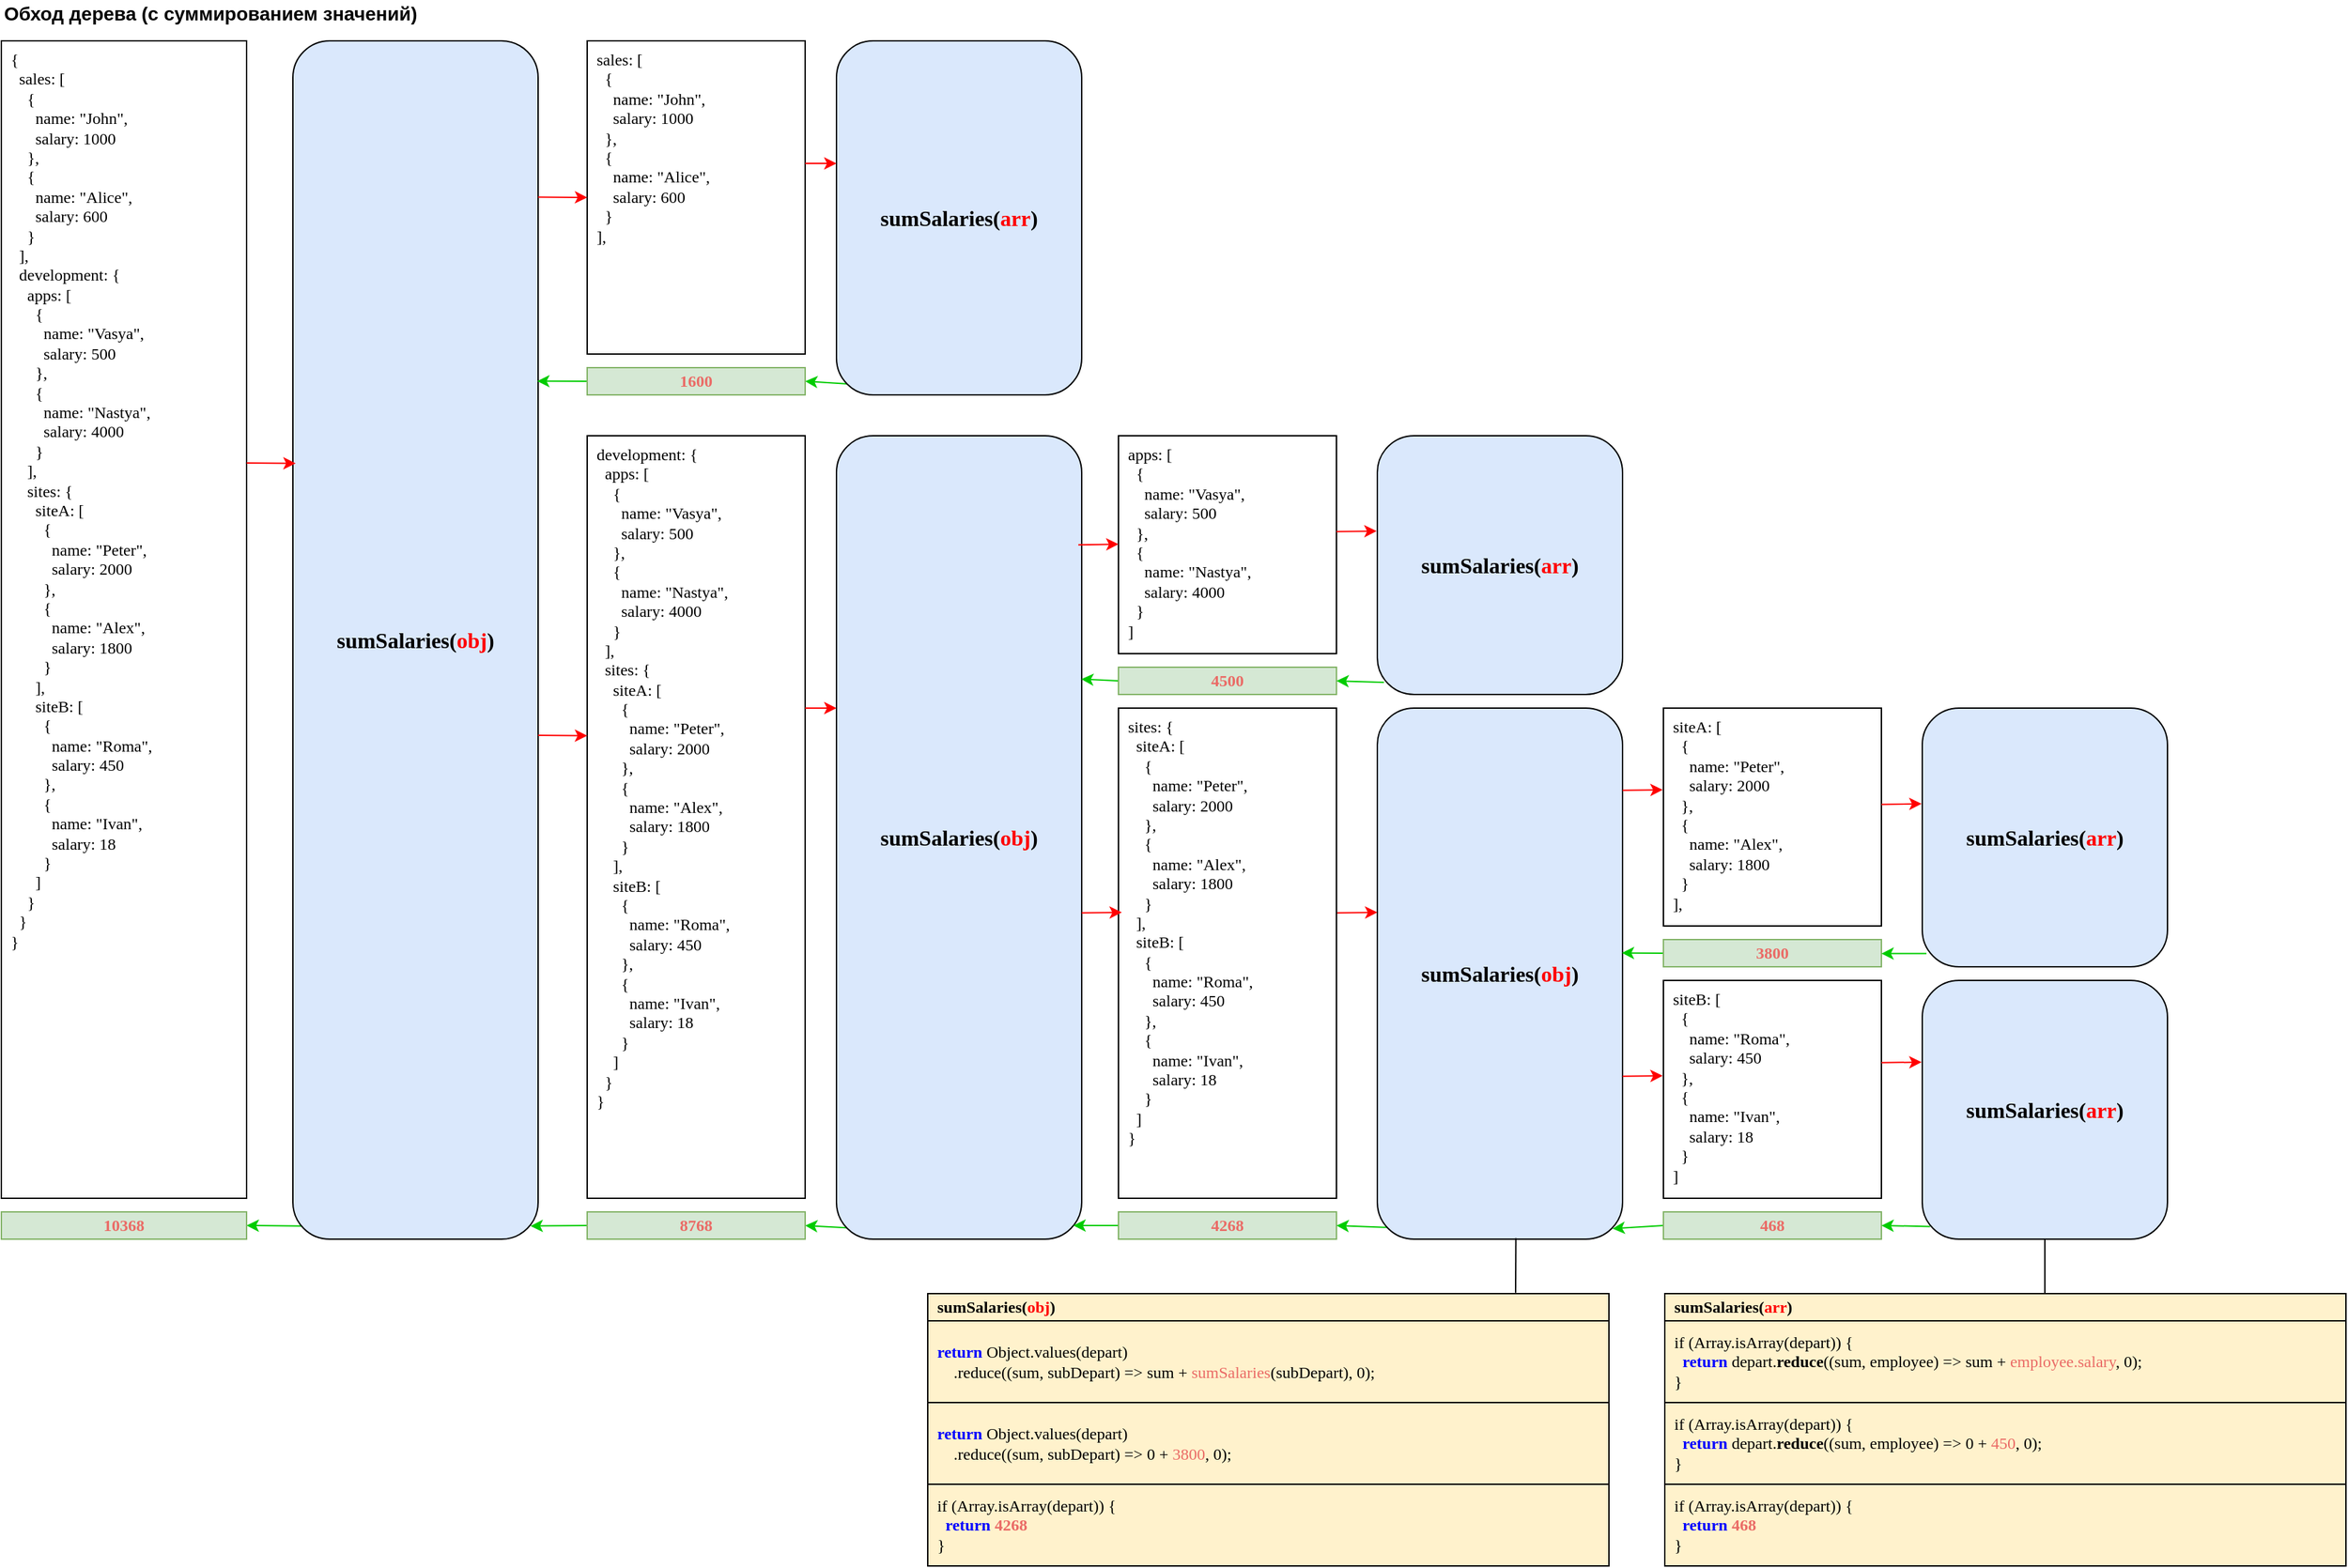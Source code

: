 <mxfile version="16.5.1" type="device"><diagram id="dmgtFecwRVRcoEDTW0UY" name="Page-1"><mxGraphModel dx="1185" dy="729" grid="1" gridSize="10" guides="1" tooltips="1" connect="1" arrows="1" fold="1" page="1" pageScale="1" pageWidth="827" pageHeight="1169" math="0" shadow="0"><root><mxCell id="0"/><mxCell id="1" parent="0"/><mxCell id="tH-CgoVg5Eu_WHXRyo8C-11" style="edgeStyle=none;rounded=0;orthogonalLoop=1;jettySize=auto;html=1;exitX=0.051;exitY=0.969;exitDx=0;exitDy=0;entryX=1;entryY=0.5;entryDx=0;entryDy=0;endArrow=classic;endFill=1;strokeColor=#00CC00;exitPerimeter=0;" parent="1" source="QXb-2TPMlepAqoLkhRyg-35" target="QH0IXqpswC3jFr7NmRqe-22" edge="1"><mxGeometry relative="1" as="geometry"/></mxCell><mxCell id="QXb-2TPMlepAqoLkhRyg-35" value="&lt;span style=&quot;font-weight: 700&quot;&gt;sumSalaries&lt;/span&gt;&lt;span style=&quot;font-weight: 700&quot;&gt;(&lt;font color=&quot;#ff0000&quot;&gt;arr&lt;/font&gt;)&lt;/span&gt;" style="rounded=1;fillColor=#dae8fc;strokeColor=default;shadow=0;gradientColor=none;whiteSpace=wrap;html=1;fontFamily=Consolas;fontSize=16;" parent="1" vertex="1"><mxGeometry x="633" y="40" width="180" height="260" as="geometry"/></mxCell><mxCell id="QXb-2TPMlepAqoLkhRyg-38" value="Обход дерева (с суммированием значений)" style="text;html=1;align=left;verticalAlign=middle;resizable=0;points=[];autosize=1;strokeColor=none;fillColor=none;fontStyle=1;fontSize=14;" parent="1" vertex="1"><mxGeometry x="20" y="10" width="320" height="20" as="geometry"/></mxCell><mxCell id="5UP8F2NL8LWJWZPyWAR8-9" value="&lt;div&gt;{&lt;/div&gt;&lt;div&gt;&amp;nbsp; sales: [&lt;/div&gt;&lt;div&gt;&amp;nbsp; &amp;nbsp; {&lt;/div&gt;&lt;div&gt;&amp;nbsp; &amp;nbsp; &amp;nbsp; name: &quot;John&quot;,&lt;/div&gt;&lt;div&gt;&amp;nbsp; &amp;nbsp; &amp;nbsp; salary: 1000&lt;/div&gt;&lt;div&gt;&amp;nbsp; &amp;nbsp; },&lt;/div&gt;&lt;div&gt;&amp;nbsp; &amp;nbsp; {&lt;/div&gt;&lt;div&gt;&amp;nbsp; &amp;nbsp; &amp;nbsp; name: &quot;Alice&quot;,&lt;/div&gt;&lt;div&gt;&amp;nbsp; &amp;nbsp; &amp;nbsp; salary: 600&lt;/div&gt;&lt;div&gt;&amp;nbsp; &amp;nbsp; }&lt;/div&gt;&lt;div&gt;&amp;nbsp; ],&lt;/div&gt;&lt;div&gt;&amp;nbsp; development: {&lt;/div&gt;&lt;div&gt;&amp;nbsp; &amp;nbsp; apps: [&lt;/div&gt;&lt;div&gt;&amp;nbsp; &amp;nbsp; &amp;nbsp; {&lt;/div&gt;&lt;div&gt;&amp;nbsp; &amp;nbsp; &amp;nbsp; &amp;nbsp; name: &quot;Vasya&quot;,&lt;/div&gt;&lt;div&gt;&amp;nbsp; &amp;nbsp; &amp;nbsp; &amp;nbsp; salary: 500&lt;/div&gt;&lt;div&gt;&amp;nbsp; &amp;nbsp; &amp;nbsp; },&lt;/div&gt;&lt;div&gt;&amp;nbsp; &amp;nbsp; &amp;nbsp; {&lt;/div&gt;&lt;div&gt;&amp;nbsp; &amp;nbsp; &amp;nbsp; &amp;nbsp; name: &quot;Nastya&quot;,&lt;/div&gt;&lt;div&gt;&amp;nbsp; &amp;nbsp; &amp;nbsp; &amp;nbsp; salary: 4000&lt;/div&gt;&lt;div&gt;&amp;nbsp; &amp;nbsp; &amp;nbsp; }&lt;/div&gt;&lt;div&gt;&amp;nbsp; &amp;nbsp; ],&lt;/div&gt;&lt;div&gt;&amp;nbsp; &amp;nbsp; sites: {&lt;/div&gt;&lt;div&gt;&amp;nbsp; &amp;nbsp; &amp;nbsp; siteA: [&lt;/div&gt;&lt;div&gt;&amp;nbsp; &amp;nbsp; &amp;nbsp; &amp;nbsp; {&lt;/div&gt;&lt;div&gt;&amp;nbsp; &amp;nbsp; &amp;nbsp; &amp;nbsp; &amp;nbsp; name: &quot;Peter&quot;,&lt;/div&gt;&lt;div&gt;&amp;nbsp; &amp;nbsp; &amp;nbsp; &amp;nbsp; &amp;nbsp; salary: 2000&lt;/div&gt;&lt;div&gt;&amp;nbsp; &amp;nbsp; &amp;nbsp; &amp;nbsp; },&lt;/div&gt;&lt;div&gt;&amp;nbsp; &amp;nbsp; &amp;nbsp; &amp;nbsp; {&lt;/div&gt;&lt;div&gt;&amp;nbsp; &amp;nbsp; &amp;nbsp; &amp;nbsp; &amp;nbsp; name: &quot;Alex&quot;,&lt;/div&gt;&lt;div&gt;&amp;nbsp; &amp;nbsp; &amp;nbsp; &amp;nbsp; &amp;nbsp; salary: 1800&lt;/div&gt;&lt;div&gt;&amp;nbsp; &amp;nbsp; &amp;nbsp; &amp;nbsp; }&lt;/div&gt;&lt;div&gt;&amp;nbsp; &amp;nbsp; &amp;nbsp; ],&lt;/div&gt;&lt;div&gt;&amp;nbsp; &amp;nbsp; &amp;nbsp; siteB: [&lt;/div&gt;&lt;div&gt;&amp;nbsp; &amp;nbsp; &amp;nbsp; &amp;nbsp; {&lt;/div&gt;&lt;div&gt;&amp;nbsp; &amp;nbsp; &amp;nbsp; &amp;nbsp; &amp;nbsp; name: &quot;Roma&quot;,&lt;/div&gt;&lt;div&gt;&amp;nbsp; &amp;nbsp; &amp;nbsp; &amp;nbsp; &amp;nbsp; salary: 450&lt;/div&gt;&lt;div&gt;&amp;nbsp; &amp;nbsp; &amp;nbsp; &amp;nbsp; },&lt;/div&gt;&lt;div&gt;&amp;nbsp; &amp;nbsp; &amp;nbsp; &amp;nbsp; {&lt;/div&gt;&lt;div&gt;&amp;nbsp; &amp;nbsp; &amp;nbsp; &amp;nbsp; &amp;nbsp; name: &quot;Ivan&quot;,&lt;/div&gt;&lt;div&gt;&amp;nbsp; &amp;nbsp; &amp;nbsp; &amp;nbsp; &amp;nbsp; salary: 18&lt;/div&gt;&lt;div&gt;&amp;nbsp; &amp;nbsp; &amp;nbsp; &amp;nbsp; }&lt;/div&gt;&lt;div&gt;&amp;nbsp; &amp;nbsp; &amp;nbsp; ]&lt;/div&gt;&lt;div&gt;&amp;nbsp; &amp;nbsp; }&lt;/div&gt;&lt;div&gt;&amp;nbsp; }&lt;/div&gt;&lt;div&gt;}&lt;/div&gt;" style="rounded=0;whiteSpace=wrap;html=1;shadow=0;fontFamily=Consolas;strokeColor=default;gradientColor=none;spacingLeft=5;spacingRight=5;align=left;verticalAlign=top;" parent="1" vertex="1"><mxGeometry x="20" y="40" width="180" height="850" as="geometry"/></mxCell><mxCell id="QH0IXqpswC3jFr7NmRqe-2" value="&lt;div&gt;sales: [&lt;/div&gt;&lt;div&gt;&amp;nbsp; {&lt;/div&gt;&lt;div&gt;&amp;nbsp; &amp;nbsp; name: &quot;John&quot;,&lt;/div&gt;&lt;div&gt;&amp;nbsp; &amp;nbsp; salary: 1000&lt;/div&gt;&lt;div&gt;&amp;nbsp; },&lt;/div&gt;&lt;div&gt;&amp;nbsp; {&lt;/div&gt;&lt;div&gt;&amp;nbsp; &amp;nbsp; name: &quot;Alice&quot;,&lt;/div&gt;&lt;div&gt;&amp;nbsp; &amp;nbsp; salary: 600&lt;/div&gt;&lt;div&gt;&amp;nbsp; }&lt;/div&gt;&lt;div&gt;],&lt;/div&gt;" style="rounded=0;whiteSpace=wrap;html=1;shadow=0;fontFamily=Consolas;align=left;spacingLeft=5;spacingRight=5;verticalAlign=top;" parent="1" vertex="1"><mxGeometry x="450" y="40" width="160" height="230" as="geometry"/></mxCell><mxCell id="QH0IXqpswC3jFr7NmRqe-9" value="" style="shape=table;startSize=0;container=1;collapsible=0;childLayout=tableLayout;fontColor=#EA6B66;fillColor=#FFF2CC;align=left;spacingLeft=5;spacingRight=5;" parent="1" vertex="1"><mxGeometry x="1241" y="960" width="500" height="200" as="geometry"/></mxCell><mxCell id="QH0IXqpswC3jFr7NmRqe-121" style="shape=tableRow;horizontal=0;startSize=0;swimlaneHead=0;swimlaneBody=0;top=0;left=0;bottom=0;right=0;collapsible=0;dropTarget=0;fillColor=none;points=[[0,0.5],[1,0.5]];portConstraint=eastwest;fontColor=#EA6B66;" parent="QH0IXqpswC3jFr7NmRqe-9" vertex="1"><mxGeometry width="500" height="20" as="geometry"/></mxCell><mxCell id="QH0IXqpswC3jFr7NmRqe-122" value="&lt;b&gt;&lt;font color=&quot;#000000&quot;&gt;sumSalaries(&lt;/font&gt;&lt;font color=&quot;#ff0000&quot;&gt;arr&lt;/font&gt;&lt;font color=&quot;#000000&quot;&gt;)&lt;/font&gt;&lt;/b&gt;" style="shape=partialRectangle;html=1;connectable=0;overflow=hidden;fillColor=none;top=0;left=0;bottom=0;right=0;pointerEvents=1;fontColor=#EA6B66;whiteSpace=wrap;align=left;spacingLeft=5;spacingRight=5;fontFamily=Consolas;" parent="QH0IXqpswC3jFr7NmRqe-121" vertex="1"><mxGeometry width="500" height="20" as="geometry"><mxRectangle width="500" height="20" as="alternateBounds"/></mxGeometry></mxCell><mxCell id="QH0IXqpswC3jFr7NmRqe-10" value="" style="shape=tableRow;horizontal=0;startSize=0;swimlaneHead=0;swimlaneBody=0;top=0;left=0;bottom=0;right=0;collapsible=0;dropTarget=0;fillColor=none;points=[[0,0.5],[1,0.5]];portConstraint=eastwest;fontColor=#EA6B66;" parent="QH0IXqpswC3jFr7NmRqe-9" vertex="1"><mxGeometry y="20" width="500" height="60" as="geometry"/></mxCell><mxCell id="QH0IXqpswC3jFr7NmRqe-11" value="&lt;div style=&quot;color: rgb(0 , 0 , 0) ; font-family: &amp;#34;consolas&amp;#34;&quot;&gt;if (Array.isArray(depart)) {&lt;/div&gt;&lt;div style=&quot;color: rgb(0 , 0 , 0) ; font-family: &amp;#34;consolas&amp;#34;&quot;&gt;&amp;nbsp;&amp;nbsp;&lt;b&gt;&lt;font color=&quot;#0000ff&quot;&gt;return&amp;nbsp;&lt;/font&gt;&lt;/b&gt;depart.&lt;b&gt;reduce&lt;/b&gt;((sum, employee) =&amp;gt; sum +&amp;nbsp;&lt;font color=&quot;#ea6b66&quot;&gt;employee.salary&lt;/font&gt;, 0);&lt;/div&gt;&lt;div style=&quot;color: rgb(0 , 0 , 0) ; font-family: &amp;#34;consolas&amp;#34;&quot;&gt;}&lt;/div&gt;" style="shape=partialRectangle;html=1;connectable=0;overflow=hidden;fillColor=none;top=0;left=0;bottom=0;right=0;pointerEvents=1;fontColor=#EA6B66;whiteSpace=wrap;align=left;spacingLeft=5;spacingRight=5;" parent="QH0IXqpswC3jFr7NmRqe-10" vertex="1"><mxGeometry width="500" height="60" as="geometry"><mxRectangle width="500" height="60" as="alternateBounds"/></mxGeometry></mxCell><mxCell id="QH0IXqpswC3jFr7NmRqe-12" value="" style="shape=tableRow;horizontal=0;startSize=0;swimlaneHead=0;swimlaneBody=0;top=0;left=0;bottom=0;right=0;collapsible=0;dropTarget=0;fillColor=none;points=[[0,0.5],[1,0.5]];portConstraint=eastwest;fontColor=#EA6B66;align=left;" parent="QH0IXqpswC3jFr7NmRqe-9" vertex="1"><mxGeometry y="80" width="500" height="60" as="geometry"/></mxCell><mxCell id="QH0IXqpswC3jFr7NmRqe-13" value="&lt;div style=&quot;color: rgb(0 , 0 , 0) ; font-family: &amp;#34;consolas&amp;#34;&quot;&gt;if (Array.isArray(depart)) {&lt;/div&gt;&lt;div style=&quot;font-family: &amp;#34;consolas&amp;#34;&quot;&gt;&lt;span style=&quot;color: rgb(0 , 0 , 0)&quot;&gt;&amp;nbsp;&amp;nbsp;&lt;b&gt;&lt;font color=&quot;#0000ff&quot;&gt;return&amp;nbsp;&lt;/font&gt;&lt;/b&gt;depart.&lt;b&gt;reduce&lt;/b&gt;((sum, employee) =&amp;gt; 0 + &lt;/span&gt;450&lt;font color=&quot;#000000&quot;&gt;, 0);&lt;/font&gt;&lt;/div&gt;&lt;div style=&quot;color: rgb(0 , 0 , 0) ; font-family: &amp;#34;consolas&amp;#34;&quot;&gt;}&lt;/div&gt;" style="shape=partialRectangle;html=1;whiteSpace=wrap;connectable=0;overflow=hidden;fillColor=none;top=0;left=0;bottom=0;right=0;pointerEvents=1;fontColor=#EA6B66;align=left;spacingBottom=0;spacingLeft=5;spacingRight=5;" parent="QH0IXqpswC3jFr7NmRqe-12" vertex="1"><mxGeometry width="500" height="60" as="geometry"><mxRectangle width="500" height="60" as="alternateBounds"/></mxGeometry></mxCell><mxCell id="QH0IXqpswC3jFr7NmRqe-18" style="shape=tableRow;horizontal=0;startSize=0;swimlaneHead=0;swimlaneBody=0;top=0;left=0;bottom=0;right=0;collapsible=0;dropTarget=0;fillColor=none;points=[[0,0.5],[1,0.5]];portConstraint=eastwest;fontColor=#EA6B66;" parent="QH0IXqpswC3jFr7NmRqe-9" vertex="1"><mxGeometry y="140" width="500" height="60" as="geometry"/></mxCell><mxCell id="QH0IXqpswC3jFr7NmRqe-19" value="&lt;div style=&quot;color: rgb(0 , 0 , 0) ; font-family: &amp;#34;consolas&amp;#34;&quot;&gt;if (Array.isArray(depart)) {&lt;/div&gt;&lt;div style=&quot;color: rgb(0 , 0 , 0) ; font-family: &amp;#34;consolas&amp;#34;&quot;&gt;&amp;nbsp;&amp;nbsp;&lt;b&gt;&lt;span style=&quot;color: rgb(0 , 0 , 255)&quot;&gt;return&amp;nbsp;&lt;/span&gt;&lt;font color=&quot;#ea6b66&quot;&gt;468&lt;/font&gt;&lt;/b&gt;&lt;/div&gt;&lt;div style=&quot;color: rgb(0 , 0 , 0) ; font-family: &amp;#34;consolas&amp;#34;&quot;&gt;}&lt;/div&gt;" style="shape=partialRectangle;html=1;whiteSpace=wrap;connectable=0;overflow=hidden;fillColor=none;top=0;left=0;bottom=0;right=0;pointerEvents=1;fontColor=#EA6B66;align=left;spacingBottom=0;spacingLeft=5;spacingRight=5;" parent="QH0IXqpswC3jFr7NmRqe-18" vertex="1"><mxGeometry width="500" height="60" as="geometry"><mxRectangle width="500" height="60" as="alternateBounds"/></mxGeometry></mxCell><mxCell id="tH-CgoVg5Eu_WHXRyo8C-14" style="edgeStyle=none;rounded=0;orthogonalLoop=1;jettySize=auto;html=1;exitX=0.041;exitY=0.989;exitDx=0;exitDy=0;entryX=1;entryY=0.5;entryDx=0;entryDy=0;endArrow=classic;endFill=1;strokeColor=#00CC00;exitPerimeter=0;" parent="1" source="QH0IXqpswC3jFr7NmRqe-20" target="QH0IXqpswC3jFr7NmRqe-111" edge="1"><mxGeometry relative="1" as="geometry"/></mxCell><mxCell id="QH0IXqpswC3jFr7NmRqe-20" value="sumSalaries(&lt;font color=&quot;#ff0000&quot;&gt;obj&lt;/font&gt;)" style="rounded=1;fillColor=#dae8fc;strokeColor=default;shadow=0;gradientColor=none;whiteSpace=wrap;html=1;fontFamily=Consolas;fontSize=16;fontStyle=1" parent="1" vertex="1"><mxGeometry x="234" y="40" width="180" height="880" as="geometry"/></mxCell><mxCell id="tH-CgoVg5Eu_WHXRyo8C-15" style="edgeStyle=none;rounded=0;orthogonalLoop=1;jettySize=auto;html=1;exitX=0;exitY=0.5;exitDx=0;exitDy=0;entryX=0.996;entryY=0.284;entryDx=0;entryDy=0;entryPerimeter=0;endArrow=classic;endFill=1;strokeColor=#00CC00;" parent="1" source="QH0IXqpswC3jFr7NmRqe-22" target="QH0IXqpswC3jFr7NmRqe-20" edge="1"><mxGeometry relative="1" as="geometry"/></mxCell><mxCell id="QH0IXqpswC3jFr7NmRqe-22" value="&lt;span style=&quot;color: rgb(234 , 107 , 102) ; font-family: &amp;quot;consolas&amp;quot; ; text-align: left&quot;&gt;1600&lt;/span&gt;" style="rounded=0;whiteSpace=wrap;html=1;shadow=0;fontFamily=Consolas;strokeColor=#82b366;align=center;spacingLeft=5;spacingRight=5;verticalAlign=middle;fillColor=#d5e8d4;fontStyle=1" parent="1" vertex="1"><mxGeometry x="450" y="280" width="160" height="20" as="geometry"/></mxCell><mxCell id="tH-CgoVg5Eu_WHXRyo8C-12" style="edgeStyle=none;rounded=0;orthogonalLoop=1;jettySize=auto;html=1;exitX=0.051;exitY=0.986;exitDx=0;exitDy=0;entryX=1;entryY=0.5;entryDx=0;entryDy=0;endArrow=classic;endFill=1;strokeColor=#00CC00;exitPerimeter=0;" parent="1" source="QH0IXqpswC3jFr7NmRqe-30" target="QH0IXqpswC3jFr7NmRqe-42" edge="1"><mxGeometry relative="1" as="geometry"/></mxCell><mxCell id="QH0IXqpswC3jFr7NmRqe-30" value="&lt;span style=&quot;font-weight: 700&quot;&gt;sumSalaries&lt;/span&gt;&lt;span style=&quot;font-weight: 700&quot;&gt;(&lt;font color=&quot;#ff0000&quot;&gt;obj&lt;/font&gt;)&lt;/span&gt;" style="rounded=1;fillColor=#dae8fc;strokeColor=default;shadow=0;gradientColor=none;whiteSpace=wrap;html=1;fontFamily=Consolas;fontSize=16;" parent="1" vertex="1"><mxGeometry x="633" y="330" width="180" height="590" as="geometry"/></mxCell><mxCell id="QH0IXqpswC3jFr7NmRqe-32" value="&lt;div&gt;development: {&lt;/div&gt;&lt;div&gt;&amp;nbsp; apps: [&lt;/div&gt;&lt;div&gt;&amp;nbsp; &amp;nbsp; {&lt;/div&gt;&lt;div&gt;&amp;nbsp; &amp;nbsp; &amp;nbsp; name: &quot;Vasya&quot;,&lt;/div&gt;&lt;div&gt;&amp;nbsp; &amp;nbsp; &amp;nbsp; salary: 500&lt;/div&gt;&lt;div&gt;&amp;nbsp; &amp;nbsp; },&lt;/div&gt;&lt;div&gt;&amp;nbsp; &amp;nbsp; {&lt;/div&gt;&lt;div&gt;&amp;nbsp; &amp;nbsp; &amp;nbsp; name: &quot;Nastya&quot;,&lt;/div&gt;&lt;div&gt;&amp;nbsp; &amp;nbsp; &amp;nbsp; salary: 4000&lt;/div&gt;&lt;div&gt;&amp;nbsp; &amp;nbsp; }&lt;/div&gt;&lt;div&gt;&amp;nbsp; ],&lt;/div&gt;&lt;div&gt;&amp;nbsp; sites: {&lt;/div&gt;&lt;div&gt;&amp;nbsp; &amp;nbsp; siteA: [&lt;/div&gt;&lt;div&gt;&amp;nbsp; &amp;nbsp; &amp;nbsp; {&lt;/div&gt;&lt;div&gt;&amp;nbsp; &amp;nbsp; &amp;nbsp; &amp;nbsp; name: &quot;Peter&quot;,&lt;/div&gt;&lt;div&gt;&amp;nbsp; &amp;nbsp; &amp;nbsp; &amp;nbsp; salary: 2000&lt;/div&gt;&lt;div&gt;&amp;nbsp; &amp;nbsp; &amp;nbsp; },&lt;/div&gt;&lt;div&gt;&amp;nbsp; &amp;nbsp; &amp;nbsp; {&lt;/div&gt;&lt;div&gt;&amp;nbsp; &amp;nbsp; &amp;nbsp; &amp;nbsp; name: &quot;Alex&quot;,&lt;/div&gt;&lt;div&gt;&amp;nbsp; &amp;nbsp; &amp;nbsp; &amp;nbsp; salary: 1800&lt;/div&gt;&lt;div&gt;&amp;nbsp; &amp;nbsp; &amp;nbsp; }&lt;/div&gt;&lt;div&gt;&amp;nbsp; &amp;nbsp; ],&lt;/div&gt;&lt;div&gt;&amp;nbsp; &amp;nbsp; siteB: [&lt;/div&gt;&lt;div&gt;&amp;nbsp; &amp;nbsp; &amp;nbsp; {&lt;/div&gt;&lt;div&gt;&amp;nbsp; &amp;nbsp; &amp;nbsp; &amp;nbsp; name: &quot;Roma&quot;,&lt;/div&gt;&lt;div&gt;&amp;nbsp; &amp;nbsp; &amp;nbsp; &amp;nbsp; salary: 450&lt;/div&gt;&lt;div&gt;&amp;nbsp; &amp;nbsp; &amp;nbsp; },&lt;/div&gt;&lt;div&gt;&amp;nbsp; &amp;nbsp; &amp;nbsp; {&lt;/div&gt;&lt;div&gt;&amp;nbsp; &amp;nbsp; &amp;nbsp; &amp;nbsp; name: &quot;Ivan&quot;,&lt;/div&gt;&lt;div&gt;&amp;nbsp; &amp;nbsp; &amp;nbsp; &amp;nbsp; salary: 18&lt;/div&gt;&lt;div&gt;&amp;nbsp; &amp;nbsp; &amp;nbsp; }&lt;/div&gt;&lt;div&gt;&amp;nbsp; &amp;nbsp; ]&lt;/div&gt;&lt;div&gt;&amp;nbsp; }&lt;/div&gt;&lt;div&gt;}&lt;/div&gt;" style="rounded=0;whiteSpace=wrap;html=1;shadow=0;fontFamily=Consolas;align=left;spacingLeft=5;spacingRight=5;verticalAlign=top;" parent="1" vertex="1"><mxGeometry x="450" y="330" width="160" height="560" as="geometry"/></mxCell><mxCell id="tH-CgoVg5Eu_WHXRyo8C-13" style="edgeStyle=none;rounded=0;orthogonalLoop=1;jettySize=auto;html=1;exitX=0;exitY=0.5;exitDx=0;exitDy=0;entryX=0.969;entryY=0.989;entryDx=0;entryDy=0;entryPerimeter=0;endArrow=classic;endFill=1;strokeColor=#00CC00;" parent="1" source="QH0IXqpswC3jFr7NmRqe-42" target="QH0IXqpswC3jFr7NmRqe-20" edge="1"><mxGeometry relative="1" as="geometry"/></mxCell><mxCell id="QH0IXqpswC3jFr7NmRqe-42" value="&lt;span style=&quot;color: rgb(234 , 107 , 102) ; font-family: &amp;#34;consolas&amp;#34; ; text-align: left&quot;&gt;8768&lt;/span&gt;" style="rounded=0;whiteSpace=wrap;html=1;shadow=0;fontFamily=Consolas;strokeColor=#82b366;align=center;spacingLeft=5;spacingRight=5;verticalAlign=middle;fillColor=#d5e8d4;fontStyle=1" parent="1" vertex="1"><mxGeometry x="450" y="900" width="160" height="20" as="geometry"/></mxCell><mxCell id="QH0IXqpswC3jFr7NmRqe-88" value="&lt;div&gt;sites: {&lt;/div&gt;&lt;div&gt;&amp;nbsp; siteA: [&lt;/div&gt;&lt;div&gt;&amp;nbsp; &amp;nbsp; {&lt;/div&gt;&lt;div&gt;&amp;nbsp; &amp;nbsp; &amp;nbsp; name: &quot;Peter&quot;,&lt;/div&gt;&lt;div&gt;&amp;nbsp; &amp;nbsp; &amp;nbsp; salary: 2000&lt;/div&gt;&lt;div&gt;&amp;nbsp; &amp;nbsp; },&lt;/div&gt;&lt;div&gt;&amp;nbsp; &amp;nbsp; {&lt;/div&gt;&lt;div&gt;&amp;nbsp; &amp;nbsp; &amp;nbsp; name: &quot;Alex&quot;,&lt;/div&gt;&lt;div&gt;&amp;nbsp; &amp;nbsp; &amp;nbsp; salary: 1800&lt;/div&gt;&lt;div&gt;&amp;nbsp; &amp;nbsp; }&lt;/div&gt;&lt;div&gt;&amp;nbsp; ],&lt;/div&gt;&lt;div&gt;&amp;nbsp; siteB: [&lt;/div&gt;&lt;div&gt;&amp;nbsp; &amp;nbsp; {&lt;/div&gt;&lt;div&gt;&amp;nbsp; &amp;nbsp; &amp;nbsp; name: &quot;Roma&quot;,&lt;/div&gt;&lt;div&gt;&amp;nbsp; &amp;nbsp; &amp;nbsp; salary: 450&lt;/div&gt;&lt;div&gt;&amp;nbsp; &amp;nbsp; },&lt;/div&gt;&lt;div&gt;&amp;nbsp; &amp;nbsp; {&lt;/div&gt;&lt;div&gt;&amp;nbsp; &amp;nbsp; &amp;nbsp; name: &quot;Ivan&quot;,&lt;/div&gt;&lt;div&gt;&amp;nbsp; &amp;nbsp; &amp;nbsp; salary: 18&lt;/div&gt;&lt;div&gt;&amp;nbsp; &amp;nbsp; }&lt;/div&gt;&lt;div&gt;&amp;nbsp; ]&lt;/div&gt;&lt;div&gt;}&lt;/div&gt;" style="rounded=0;whiteSpace=wrap;html=1;shadow=0;fontFamily=Consolas;align=left;spacingLeft=5;spacingRight=5;verticalAlign=top;" parent="1" vertex="1"><mxGeometry x="840" y="530" width="160" height="360" as="geometry"/></mxCell><mxCell id="tH-CgoVg5Eu_WHXRyo8C-9" style="edgeStyle=none;rounded=0;orthogonalLoop=1;jettySize=auto;html=1;exitX=0;exitY=0.5;exitDx=0;exitDy=0;entryX=0.966;entryY=0.983;entryDx=0;entryDy=0;entryPerimeter=0;endArrow=classic;endFill=1;strokeColor=#00CC00;" parent="1" source="QH0IXqpswC3jFr7NmRqe-89" target="QH0IXqpswC3jFr7NmRqe-30" edge="1"><mxGeometry relative="1" as="geometry"/></mxCell><mxCell id="QH0IXqpswC3jFr7NmRqe-89" value="&lt;div style=&quot;text-align: left&quot;&gt;&lt;span&gt;&lt;font color=&quot;#ea6b66&quot; face=&quot;consolas&quot;&gt;4268&lt;/font&gt;&lt;/span&gt;&lt;/div&gt;" style="rounded=0;whiteSpace=wrap;html=1;shadow=0;fontFamily=Consolas;strokeColor=#82b366;align=center;spacingLeft=5;spacingRight=5;verticalAlign=middle;fillColor=#d5e8d4;fontStyle=1" parent="1" vertex="1"><mxGeometry x="840" y="900" width="160" height="20" as="geometry"/></mxCell><mxCell id="tH-CgoVg5Eu_WHXRyo8C-8" style="edgeStyle=none;rounded=0;orthogonalLoop=1;jettySize=auto;html=1;exitX=0.047;exitY=0.978;exitDx=0;exitDy=0;entryX=1;entryY=0.5;entryDx=0;entryDy=0;endArrow=classic;endFill=1;strokeColor=#00CC00;exitPerimeter=0;" parent="1" source="QH0IXqpswC3jFr7NmRqe-90" target="QH0IXqpswC3jFr7NmRqe-89" edge="1"><mxGeometry relative="1" as="geometry"/></mxCell><mxCell id="QH0IXqpswC3jFr7NmRqe-90" value="&lt;span style=&quot;font-weight: 700&quot;&gt;sumSalaries&lt;/span&gt;&lt;span style=&quot;font-weight: 700&quot;&gt;(&lt;font color=&quot;#ff0000&quot;&gt;obj&lt;/font&gt;)&lt;/span&gt;" style="rounded=1;fillColor=#dae8fc;strokeColor=default;shadow=0;gradientColor=none;whiteSpace=wrap;html=1;fontFamily=Consolas;fontSize=16;" parent="1" vertex="1"><mxGeometry x="1030" y="530" width="180" height="390" as="geometry"/></mxCell><mxCell id="QH0IXqpswC3jFr7NmRqe-91" value="&lt;div&gt;siteA: [&lt;/div&gt;&lt;div&gt;&amp;nbsp; {&lt;/div&gt;&lt;div&gt;&amp;nbsp; &amp;nbsp; name: &quot;Peter&quot;,&lt;/div&gt;&lt;div&gt;&amp;nbsp; &amp;nbsp; salary: 2000&lt;/div&gt;&lt;div&gt;&amp;nbsp; },&lt;/div&gt;&lt;div&gt;&amp;nbsp; {&lt;/div&gt;&lt;div&gt;&amp;nbsp; &amp;nbsp; name: &quot;Alex&quot;,&lt;/div&gt;&lt;div&gt;&amp;nbsp; &amp;nbsp; salary: 1800&lt;/div&gt;&lt;div&gt;&amp;nbsp; }&lt;/div&gt;&lt;div&gt;],&lt;/div&gt;" style="rounded=0;whiteSpace=wrap;html=1;shadow=0;fontFamily=Consolas;align=left;spacingLeft=5;spacingRight=5;verticalAlign=top;" parent="1" vertex="1"><mxGeometry x="1240" y="530" width="160" height="160" as="geometry"/></mxCell><mxCell id="tH-CgoVg5Eu_WHXRyo8C-6" style="edgeStyle=none;rounded=0;orthogonalLoop=1;jettySize=auto;html=1;exitX=0;exitY=0.5;exitDx=0;exitDy=0;entryX=0.997;entryY=0.461;entryDx=0;entryDy=0;entryPerimeter=0;endArrow=classic;endFill=1;strokeColor=#00CC00;" parent="1" source="QH0IXqpswC3jFr7NmRqe-92" target="QH0IXqpswC3jFr7NmRqe-90" edge="1"><mxGeometry relative="1" as="geometry"/></mxCell><mxCell id="QH0IXqpswC3jFr7NmRqe-92" value="&lt;span style=&quot;color: rgb(234 , 107 , 102) ; font-family: &amp;#34;consolas&amp;#34; ; text-align: left&quot;&gt;3800&lt;/span&gt;" style="rounded=0;whiteSpace=wrap;html=1;shadow=0;fontFamily=Consolas;strokeColor=#82b366;align=center;spacingLeft=5;spacingRight=5;verticalAlign=middle;fillColor=#d5e8d4;fontStyle=1" parent="1" vertex="1"><mxGeometry x="1240" y="700" width="160" height="20" as="geometry"/></mxCell><mxCell id="QH0IXqpswC3jFr7NmRqe-93" value="&lt;div&gt;siteB: [&lt;/div&gt;&lt;div&gt;&amp;nbsp; {&lt;/div&gt;&lt;div&gt;&amp;nbsp; &amp;nbsp; name: &quot;Roma&quot;,&lt;/div&gt;&lt;div&gt;&amp;nbsp; &amp;nbsp; salary: 450&lt;/div&gt;&lt;div&gt;&amp;nbsp; },&lt;/div&gt;&lt;div&gt;&amp;nbsp; {&lt;/div&gt;&lt;div&gt;&amp;nbsp; &amp;nbsp; name: &quot;Ivan&quot;,&lt;/div&gt;&lt;div&gt;&amp;nbsp; &amp;nbsp; salary: 18&lt;/div&gt;&lt;div&gt;&amp;nbsp; }&lt;/div&gt;&lt;div&gt;]&lt;/div&gt;" style="rounded=0;whiteSpace=wrap;html=1;shadow=0;fontFamily=Consolas;align=left;spacingLeft=5;spacingRight=5;verticalAlign=top;" parent="1" vertex="1"><mxGeometry x="1240" y="730" width="160" height="160" as="geometry"/></mxCell><mxCell id="tH-CgoVg5Eu_WHXRyo8C-5" style="edgeStyle=none;rounded=0;orthogonalLoop=1;jettySize=auto;html=1;exitX=0;exitY=0.5;exitDx=0;exitDy=0;entryX=0.959;entryY=0.98;entryDx=0;entryDy=0;entryPerimeter=0;endArrow=classic;endFill=1;strokeColor=#00CC00;" parent="1" source="QH0IXqpswC3jFr7NmRqe-94" target="QH0IXqpswC3jFr7NmRqe-90" edge="1"><mxGeometry relative="1" as="geometry"/></mxCell><mxCell id="QH0IXqpswC3jFr7NmRqe-94" value="&lt;span style=&quot;color: rgb(234 , 107 , 102) ; font-family: &amp;#34;consolas&amp;#34; ; text-align: left&quot;&gt;468&lt;/span&gt;" style="rounded=0;whiteSpace=wrap;html=1;shadow=0;fontFamily=Consolas;strokeColor=#82b366;align=center;spacingLeft=5;spacingRight=5;verticalAlign=middle;fillColor=#d5e8d4;fontStyle=1" parent="1" vertex="1"><mxGeometry x="1240" y="900" width="160" height="20" as="geometry"/></mxCell><mxCell id="QH0IXqpswC3jFr7NmRqe-95" value="&lt;div&gt;apps: [&lt;/div&gt;&lt;div&gt;&amp;nbsp; {&lt;/div&gt;&lt;div&gt;&amp;nbsp; &amp;nbsp; name: &quot;Vasya&quot;,&lt;/div&gt;&lt;div&gt;&amp;nbsp; &amp;nbsp; salary: 500&lt;/div&gt;&lt;div&gt;&amp;nbsp; },&lt;/div&gt;&lt;div&gt;&amp;nbsp; {&lt;/div&gt;&lt;div&gt;&amp;nbsp; &amp;nbsp; name: &quot;Nastya&quot;,&lt;/div&gt;&lt;div&gt;&amp;nbsp; &amp;nbsp; salary: 4000&lt;/div&gt;&lt;div&gt;&amp;nbsp; }&lt;/div&gt;&lt;div&gt;]&lt;/div&gt;" style="rounded=0;whiteSpace=wrap;html=1;shadow=0;fontFamily=Consolas;align=left;spacingLeft=5;spacingRight=5;verticalAlign=top;" parent="1" vertex="1"><mxGeometry x="840" y="330" width="160" height="160" as="geometry"/></mxCell><mxCell id="tH-CgoVg5Eu_WHXRyo8C-10" style="edgeStyle=none;rounded=0;orthogonalLoop=1;jettySize=auto;html=1;exitX=0;exitY=0.5;exitDx=0;exitDy=0;entryX=0.998;entryY=0.303;entryDx=0;entryDy=0;entryPerimeter=0;endArrow=classic;endFill=1;strokeColor=#00CC00;" parent="1" source="QH0IXqpswC3jFr7NmRqe-96" target="QH0IXqpswC3jFr7NmRqe-30" edge="1"><mxGeometry relative="1" as="geometry"/></mxCell><mxCell id="QH0IXqpswC3jFr7NmRqe-96" value="&lt;span style=&quot;color: rgb(234 , 107 , 102) ; font-family: &amp;#34;consolas&amp;#34; ; text-align: left&quot;&gt;4500&lt;/span&gt;" style="rounded=0;whiteSpace=wrap;html=1;shadow=0;fontFamily=Consolas;strokeColor=#82b366;align=center;spacingLeft=5;spacingRight=5;verticalAlign=middle;fillColor=#d5e8d4;fontStyle=1" parent="1" vertex="1"><mxGeometry x="840" y="500" width="160" height="20" as="geometry"/></mxCell><mxCell id="tH-CgoVg5Eu_WHXRyo8C-3" style="edgeStyle=orthogonalEdgeStyle;rounded=0;orthogonalLoop=1;jettySize=auto;html=1;exitX=0.017;exitY=0.949;exitDx=0;exitDy=0;entryX=1;entryY=0.5;entryDx=0;entryDy=0;endArrow=classic;endFill=1;strokeColor=#00CC00;exitPerimeter=0;" parent="1" source="QH0IXqpswC3jFr7NmRqe-97" target="QH0IXqpswC3jFr7NmRqe-92" edge="1"><mxGeometry relative="1" as="geometry"/></mxCell><mxCell id="QH0IXqpswC3jFr7NmRqe-97" value="&lt;span style=&quot;font-weight: 700&quot;&gt;sumSalaries&lt;/span&gt;&lt;span style=&quot;font-weight: 700&quot;&gt;(&lt;font color=&quot;#ff0000&quot;&gt;arr&lt;/font&gt;)&lt;/span&gt;" style="rounded=1;fillColor=#dae8fc;strokeColor=default;shadow=0;gradientColor=none;whiteSpace=wrap;html=1;fontFamily=Consolas;fontSize=16;" parent="1" vertex="1"><mxGeometry x="1430" y="530" width="180" height="190" as="geometry"/></mxCell><mxCell id="tH-CgoVg5Eu_WHXRyo8C-1" style="edgeStyle=orthogonalEdgeStyle;rounded=0;orthogonalLoop=1;jettySize=auto;html=1;exitX=0.5;exitY=1;exitDx=0;exitDy=0;entryX=0.558;entryY=0;entryDx=0;entryDy=0;entryPerimeter=0;endArrow=none;endFill=0;" parent="1" source="QH0IXqpswC3jFr7NmRqe-98" target="QH0IXqpswC3jFr7NmRqe-121" edge="1"><mxGeometry relative="1" as="geometry"/></mxCell><mxCell id="tH-CgoVg5Eu_WHXRyo8C-4" style="rounded=0;orthogonalLoop=1;jettySize=auto;html=1;exitX=0.032;exitY=0.951;exitDx=0;exitDy=0;entryX=1;entryY=0.5;entryDx=0;entryDy=0;endArrow=classic;endFill=1;strokeColor=#00CC00;exitPerimeter=0;" parent="1" source="QH0IXqpswC3jFr7NmRqe-98" target="QH0IXqpswC3jFr7NmRqe-94" edge="1"><mxGeometry relative="1" as="geometry"/></mxCell><mxCell id="QH0IXqpswC3jFr7NmRqe-98" value="&lt;span style=&quot;font-weight: 700&quot;&gt;sumSalaries&lt;/span&gt;&lt;span style=&quot;font-weight: 700&quot;&gt;(&lt;font color=&quot;#ff0000&quot;&gt;arr&lt;/font&gt;)&lt;/span&gt;" style="rounded=1;fillColor=#dae8fc;strokeColor=default;shadow=0;gradientColor=none;whiteSpace=wrap;html=1;fontFamily=Consolas;fontSize=16;" parent="1" vertex="1"><mxGeometry x="1430" y="730" width="180" height="190" as="geometry"/></mxCell><mxCell id="tH-CgoVg5Eu_WHXRyo8C-7" style="edgeStyle=none;rounded=0;orthogonalLoop=1;jettySize=auto;html=1;exitX=0.027;exitY=0.953;exitDx=0;exitDy=0;entryX=1;entryY=0.5;entryDx=0;entryDy=0;endArrow=classic;endFill=1;strokeColor=#00CC00;exitPerimeter=0;" parent="1" source="QH0IXqpswC3jFr7NmRqe-110" target="QH0IXqpswC3jFr7NmRqe-96" edge="1"><mxGeometry relative="1" as="geometry"/></mxCell><mxCell id="QH0IXqpswC3jFr7NmRqe-110" value="&lt;span style=&quot;font-weight: 700&quot;&gt;sumSalaries&lt;/span&gt;&lt;span style=&quot;font-weight: 700&quot;&gt;(&lt;font color=&quot;#ff0000&quot;&gt;arr&lt;/font&gt;)&lt;/span&gt;" style="rounded=1;fillColor=#dae8fc;strokeColor=default;shadow=0;gradientColor=none;whiteSpace=wrap;html=1;fontFamily=Consolas;fontSize=16;" parent="1" vertex="1"><mxGeometry x="1030" y="330" width="180" height="190" as="geometry"/></mxCell><mxCell id="QH0IXqpswC3jFr7NmRqe-111" value="&lt;div style=&quot;text-align: left&quot;&gt;&lt;span&gt;&lt;font color=&quot;#ea6b66&quot; face=&quot;consolas&quot;&gt;10368&lt;/font&gt;&lt;/span&gt;&lt;/div&gt;" style="rounded=0;whiteSpace=wrap;html=1;shadow=0;fontFamily=Consolas;strokeColor=#82b366;align=center;spacingLeft=5;spacingRight=5;verticalAlign=middle;fillColor=#d5e8d4;fontStyle=1" parent="1" vertex="1"><mxGeometry x="20" y="900" width="180" height="20" as="geometry"/></mxCell><mxCell id="QH0IXqpswC3jFr7NmRqe-135" value="" style="shape=table;startSize=0;container=1;collapsible=0;childLayout=tableLayout;fontColor=#EA6B66;fillColor=#FFF2CC;align=left;spacingLeft=5;spacingRight=5;" parent="1" vertex="1"><mxGeometry x="700" y="960" width="500" height="200" as="geometry"/></mxCell><mxCell id="QH0IXqpswC3jFr7NmRqe-136" style="shape=tableRow;horizontal=0;startSize=0;swimlaneHead=0;swimlaneBody=0;top=0;left=0;bottom=0;right=0;collapsible=0;dropTarget=0;fillColor=none;points=[[0,0.5],[1,0.5]];portConstraint=eastwest;fontColor=#EA6B66;" parent="QH0IXqpswC3jFr7NmRqe-135" vertex="1"><mxGeometry width="500" height="20" as="geometry"/></mxCell><mxCell id="QH0IXqpswC3jFr7NmRqe-137" value="&lt;b&gt;&lt;font color=&quot;#000000&quot;&gt;sumSalaries(&lt;/font&gt;&lt;font color=&quot;#ff0000&quot;&gt;obj&lt;/font&gt;&lt;font color=&quot;#000000&quot;&gt;)&lt;/font&gt;&lt;/b&gt;" style="shape=partialRectangle;html=1;connectable=0;overflow=hidden;fillColor=none;top=0;left=0;bottom=0;right=0;pointerEvents=1;fontColor=#EA6B66;whiteSpace=wrap;align=left;spacingLeft=5;spacingRight=5;fontFamily=Consolas;" parent="QH0IXqpswC3jFr7NmRqe-136" vertex="1"><mxGeometry width="500" height="20" as="geometry"><mxRectangle width="500" height="20" as="alternateBounds"/></mxGeometry></mxCell><mxCell id="QH0IXqpswC3jFr7NmRqe-138" value="" style="shape=tableRow;horizontal=0;startSize=0;swimlaneHead=0;swimlaneBody=0;top=0;left=0;bottom=0;right=0;collapsible=0;dropTarget=0;fillColor=none;points=[[0,0.5],[1,0.5]];portConstraint=eastwest;fontColor=#EA6B66;" parent="QH0IXqpswC3jFr7NmRqe-135" vertex="1"><mxGeometry y="20" width="500" height="60" as="geometry"/></mxCell><mxCell id="QH0IXqpswC3jFr7NmRqe-139" value="&lt;div style=&quot;font-family: &amp;#34;consolas&amp;#34;&quot;&gt;&lt;div style=&quot;color: rgb(0 , 0 , 0)&quot;&gt;&lt;b&gt;&lt;font color=&quot;#0000ff&quot;&gt;return&amp;nbsp;&lt;/font&gt;&lt;/b&gt;Object.values(depart)&lt;/div&gt;&lt;div&gt;&lt;font color=&quot;#000000&quot;&gt;&amp;nbsp; &amp;nbsp; .reduce((sum, subDepart) =&amp;gt; sum + &lt;/font&gt;sumSalaries&lt;font color=&quot;#000000&quot;&gt;(subDepart), 0);&lt;/font&gt;&lt;/div&gt;&lt;/div&gt;" style="shape=partialRectangle;html=1;connectable=0;overflow=hidden;fillColor=none;top=0;left=0;bottom=0;right=0;pointerEvents=1;fontColor=#EA6B66;whiteSpace=wrap;align=left;spacingLeft=5;spacingRight=5;" parent="QH0IXqpswC3jFr7NmRqe-138" vertex="1"><mxGeometry width="500" height="60" as="geometry"><mxRectangle width="500" height="60" as="alternateBounds"/></mxGeometry></mxCell><mxCell id="QH0IXqpswC3jFr7NmRqe-140" value="" style="shape=tableRow;horizontal=0;startSize=0;swimlaneHead=0;swimlaneBody=0;top=0;left=0;bottom=0;right=0;collapsible=0;dropTarget=0;fillColor=none;points=[[0,0.5],[1,0.5]];portConstraint=eastwest;fontColor=#EA6B66;align=left;" parent="QH0IXqpswC3jFr7NmRqe-135" vertex="1"><mxGeometry y="80" width="500" height="60" as="geometry"/></mxCell><mxCell id="QH0IXqpswC3jFr7NmRqe-141" value="&lt;div style=&quot;font-family: &amp;#34;consolas&amp;#34;&quot;&gt;&lt;div style=&quot;color: rgb(0 , 0 , 0)&quot;&gt;&lt;b&gt;&lt;font color=&quot;#0000ff&quot;&gt;return&amp;nbsp;&lt;/font&gt;&lt;/b&gt;Object.values(depart)&lt;/div&gt;&lt;div&gt;&lt;font color=&quot;#000000&quot;&gt;&amp;nbsp; &amp;nbsp; .reduce((sum, subDepart) =&amp;gt; 0 + &lt;/font&gt;&lt;font&gt;3800&lt;/font&gt;&lt;font color=&quot;#000000&quot;&gt;, 0);&lt;/font&gt;&lt;/div&gt;&lt;/div&gt;" style="shape=partialRectangle;html=1;whiteSpace=wrap;connectable=0;overflow=hidden;fillColor=none;top=0;left=0;bottom=0;right=0;pointerEvents=1;fontColor=#EA6B66;align=left;spacingBottom=0;spacingLeft=5;spacingRight=5;" parent="QH0IXqpswC3jFr7NmRqe-140" vertex="1"><mxGeometry width="500" height="60" as="geometry"><mxRectangle width="500" height="60" as="alternateBounds"/></mxGeometry></mxCell><mxCell id="QH0IXqpswC3jFr7NmRqe-144" style="shape=tableRow;horizontal=0;startSize=0;swimlaneHead=0;swimlaneBody=0;top=0;left=0;bottom=0;right=0;collapsible=0;dropTarget=0;fillColor=none;points=[[0,0.5],[1,0.5]];portConstraint=eastwest;fontColor=#EA6B66;" parent="QH0IXqpswC3jFr7NmRqe-135" vertex="1"><mxGeometry y="140" width="500" height="60" as="geometry"/></mxCell><mxCell id="QH0IXqpswC3jFr7NmRqe-145" value="&lt;div style=&quot;color: rgb(0 , 0 , 0) ; font-family: &amp;#34;consolas&amp;#34;&quot;&gt;if (Array.isArray(depart)) {&lt;/div&gt;&lt;div style=&quot;color: rgb(0 , 0 , 0) ; font-family: &amp;#34;consolas&amp;#34;&quot;&gt;&amp;nbsp;&amp;nbsp;&lt;b&gt;&lt;span style=&quot;color: rgb(0 , 0 , 255)&quot;&gt;return&amp;nbsp;&lt;/span&gt;&lt;font color=&quot;#ea6b66&quot;&gt;4268&lt;/font&gt;&lt;/b&gt;&lt;/div&gt;&lt;div style=&quot;color: rgb(0 , 0 , 0) ; font-family: &amp;#34;consolas&amp;#34;&quot;&gt;}&lt;/div&gt;" style="shape=partialRectangle;html=1;whiteSpace=wrap;connectable=0;overflow=hidden;fillColor=none;top=0;left=0;bottom=0;right=0;pointerEvents=1;fontColor=#EA6B66;align=left;spacingBottom=0;spacingLeft=5;spacingRight=5;" parent="QH0IXqpswC3jFr7NmRqe-144" vertex="1"><mxGeometry width="500" height="60" as="geometry"><mxRectangle width="500" height="60" as="alternateBounds"/></mxGeometry></mxCell><mxCell id="QH0IXqpswC3jFr7NmRqe-148" value="" style="endArrow=none;html=1;rounded=0;fontColor=#EA6B66;entryX=0.843;entryY=-0.033;entryDx=0;entryDy=0;entryPerimeter=0;exitX=0.565;exitY=0.998;exitDx=0;exitDy=0;exitPerimeter=0;endFill=0;" parent="1" source="QH0IXqpswC3jFr7NmRqe-90" edge="1"><mxGeometry width="50" height="50" relative="1" as="geometry"><mxPoint x="970" y="900" as="sourcePoint"/><mxPoint x="1131.5" y="959.34" as="targetPoint"/></mxGeometry></mxCell><mxCell id="QH0IXqpswC3jFr7NmRqe-151" value="" style="endArrow=classic;html=1;rounded=0;fontColor=#EA6B66;entryX=-0.003;entryY=0.37;entryDx=0;entryDy=0;entryPerimeter=0;exitX=1;exitY=0.442;exitDx=0;exitDy=0;exitPerimeter=0;strokeColor=#FF0000;" parent="1" source="QH0IXqpswC3jFr7NmRqe-91" target="QH0IXqpswC3jFr7NmRqe-97" edge="1"><mxGeometry width="50" height="50" relative="1" as="geometry"><mxPoint x="1300" y="680" as="sourcePoint"/><mxPoint x="1350" y="630" as="targetPoint"/></mxGeometry></mxCell><mxCell id="QH0IXqpswC3jFr7NmRqe-153" value="" style="endArrow=classic;html=1;rounded=0;fontColor=#EA6B66;entryX=-0.003;entryY=0.37;entryDx=0;entryDy=0;entryPerimeter=0;exitX=1;exitY=0.442;exitDx=0;exitDy=0;exitPerimeter=0;strokeColor=#FF0000;" parent="1" edge="1"><mxGeometry width="50" height="50" relative="1" as="geometry"><mxPoint x="1400" y="790.42" as="sourcePoint"/><mxPoint x="1429.46" y="790" as="targetPoint"/></mxGeometry></mxCell><mxCell id="QH0IXqpswC3jFr7NmRqe-154" value="" style="endArrow=classic;html=1;rounded=0;fontColor=#EA6B66;entryX=-0.003;entryY=0.37;entryDx=0;entryDy=0;entryPerimeter=0;exitX=1;exitY=0.442;exitDx=0;exitDy=0;exitPerimeter=0;strokeColor=#FF0000;" parent="1" edge="1"><mxGeometry width="50" height="50" relative="1" as="geometry"><mxPoint x="1210" y="590.42" as="sourcePoint"/><mxPoint x="1239.46" y="590" as="targetPoint"/></mxGeometry></mxCell><mxCell id="QH0IXqpswC3jFr7NmRqe-155" value="" style="endArrow=classic;html=1;rounded=0;fontColor=#EA6B66;entryX=-0.003;entryY=0.37;entryDx=0;entryDy=0;entryPerimeter=0;exitX=1;exitY=0.442;exitDx=0;exitDy=0;exitPerimeter=0;strokeColor=#FF0000;" parent="1" edge="1"><mxGeometry width="50" height="50" relative="1" as="geometry"><mxPoint x="1210" y="800.42" as="sourcePoint"/><mxPoint x="1239.46" y="800" as="targetPoint"/></mxGeometry></mxCell><mxCell id="QH0IXqpswC3jFr7NmRqe-156" value="" style="endArrow=classic;html=1;rounded=0;fontColor=#EA6B66;entryX=-0.003;entryY=0.37;entryDx=0;entryDy=0;entryPerimeter=0;exitX=1;exitY=0.442;exitDx=0;exitDy=0;exitPerimeter=0;strokeColor=#FF0000;" parent="1" edge="1"><mxGeometry width="50" height="50" relative="1" as="geometry"><mxPoint x="1000" y="400.42" as="sourcePoint"/><mxPoint x="1029.46" y="400.0" as="targetPoint"/></mxGeometry></mxCell><mxCell id="QH0IXqpswC3jFr7NmRqe-157" value="" style="endArrow=classic;html=1;rounded=0;fontColor=#EA6B66;entryX=-0.003;entryY=0.37;entryDx=0;entryDy=0;entryPerimeter=0;exitX=1;exitY=0.442;exitDx=0;exitDy=0;exitPerimeter=0;strokeColor=#FF0000;" parent="1" edge="1"><mxGeometry width="50" height="50" relative="1" as="geometry"><mxPoint x="1000.54" y="680.42" as="sourcePoint"/><mxPoint x="1030" y="680" as="targetPoint"/></mxGeometry></mxCell><mxCell id="QH0IXqpswC3jFr7NmRqe-160" value="" style="endArrow=classic;html=1;rounded=0;fontColor=#EA6B66;entryX=-0.003;entryY=0.37;entryDx=0;entryDy=0;entryPerimeter=0;exitX=1;exitY=0.442;exitDx=0;exitDy=0;exitPerimeter=0;strokeColor=#FF0000;" parent="1" edge="1"><mxGeometry width="50" height="50" relative="1" as="geometry"><mxPoint x="810.54" y="410.08" as="sourcePoint"/><mxPoint x="840" y="409.66" as="targetPoint"/></mxGeometry></mxCell><mxCell id="QH0IXqpswC3jFr7NmRqe-161" value="" style="endArrow=classic;html=1;rounded=0;fontColor=#EA6B66;entryX=-0.003;entryY=0.37;entryDx=0;entryDy=0;entryPerimeter=0;exitX=1;exitY=0.442;exitDx=0;exitDy=0;exitPerimeter=0;strokeColor=#FF0000;" parent="1" edge="1"><mxGeometry width="50" height="50" relative="1" as="geometry"><mxPoint x="813" y="680.42" as="sourcePoint"/><mxPoint x="842.46" y="680" as="targetPoint"/></mxGeometry></mxCell><mxCell id="QH0IXqpswC3jFr7NmRqe-165" value="" style="endArrow=classic;html=1;rounded=0;fontColor=#EA6B66;entryX=-0.003;entryY=0.37;entryDx=0;entryDy=0;entryPerimeter=0;strokeColor=#FF0000;" parent="1" edge="1"><mxGeometry width="50" height="50" relative="1" as="geometry"><mxPoint x="610" y="530" as="sourcePoint"/><mxPoint x="633" y="530.0" as="targetPoint"/></mxGeometry></mxCell><mxCell id="QH0IXqpswC3jFr7NmRqe-166" value="" style="endArrow=classic;html=1;rounded=0;fontColor=#EA6B66;entryX=-0.003;entryY=0.37;entryDx=0;entryDy=0;entryPerimeter=0;strokeColor=#FF0000;" parent="1" edge="1"><mxGeometry width="50" height="50" relative="1" as="geometry"><mxPoint x="610" y="130" as="sourcePoint"/><mxPoint x="633" y="130" as="targetPoint"/></mxGeometry></mxCell><mxCell id="QH0IXqpswC3jFr7NmRqe-168" value="" style="endArrow=classic;html=1;rounded=0;fontColor=#EA6B66;entryX=0;entryY=0.5;entryDx=0;entryDy=0;exitX=1;exitY=0.442;exitDx=0;exitDy=0;exitPerimeter=0;strokeColor=#FF0000;" parent="1" target="QH0IXqpswC3jFr7NmRqe-2" edge="1"><mxGeometry width="50" height="50" relative="1" as="geometry"><mxPoint x="414" y="154.71" as="sourcePoint"/><mxPoint x="443.46" y="154.29" as="targetPoint"/></mxGeometry></mxCell><mxCell id="QH0IXqpswC3jFr7NmRqe-169" value="" style="endArrow=classic;html=1;rounded=0;fontColor=#EA6B66;entryX=0;entryY=0.5;entryDx=0;entryDy=0;exitX=1;exitY=0.442;exitDx=0;exitDy=0;exitPerimeter=0;strokeColor=#FF0000;" parent="1" edge="1"><mxGeometry width="50" height="50" relative="1" as="geometry"><mxPoint x="414" y="550.0" as="sourcePoint"/><mxPoint x="450" y="550.29" as="targetPoint"/></mxGeometry></mxCell><mxCell id="QH0IXqpswC3jFr7NmRqe-170" value="" style="endArrow=classic;html=1;rounded=0;fontColor=#EA6B66;entryX=0;entryY=0.5;entryDx=0;entryDy=0;exitX=1;exitY=0.442;exitDx=0;exitDy=0;exitPerimeter=0;strokeColor=#FF0000;" parent="1" edge="1"><mxGeometry width="50" height="50" relative="1" as="geometry"><mxPoint x="200" y="350.0" as="sourcePoint"/><mxPoint x="236" y="350.29" as="targetPoint"/></mxGeometry></mxCell></root></mxGraphModel></diagram></mxfile>